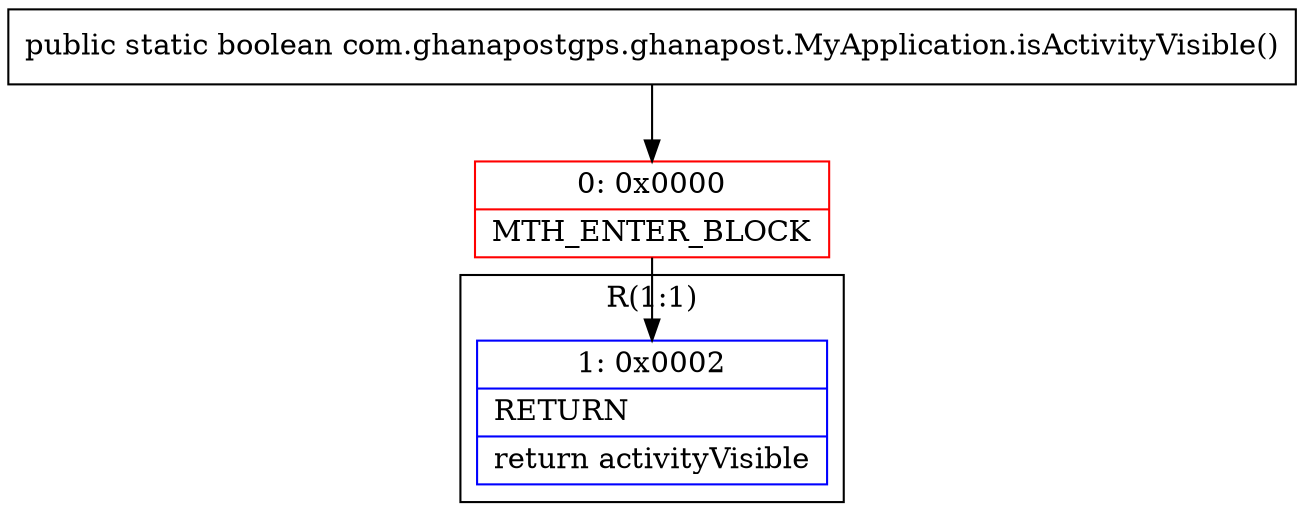 digraph "CFG forcom.ghanapostgps.ghanapost.MyApplication.isActivityVisible()Z" {
subgraph cluster_Region_775246917 {
label = "R(1:1)";
node [shape=record,color=blue];
Node_1 [shape=record,label="{1\:\ 0x0002|RETURN\l|return activityVisible\l}"];
}
Node_0 [shape=record,color=red,label="{0\:\ 0x0000|MTH_ENTER_BLOCK\l}"];
MethodNode[shape=record,label="{public static boolean com.ghanapostgps.ghanapost.MyApplication.isActivityVisible() }"];
MethodNode -> Node_0;
Node_0 -> Node_1;
}

